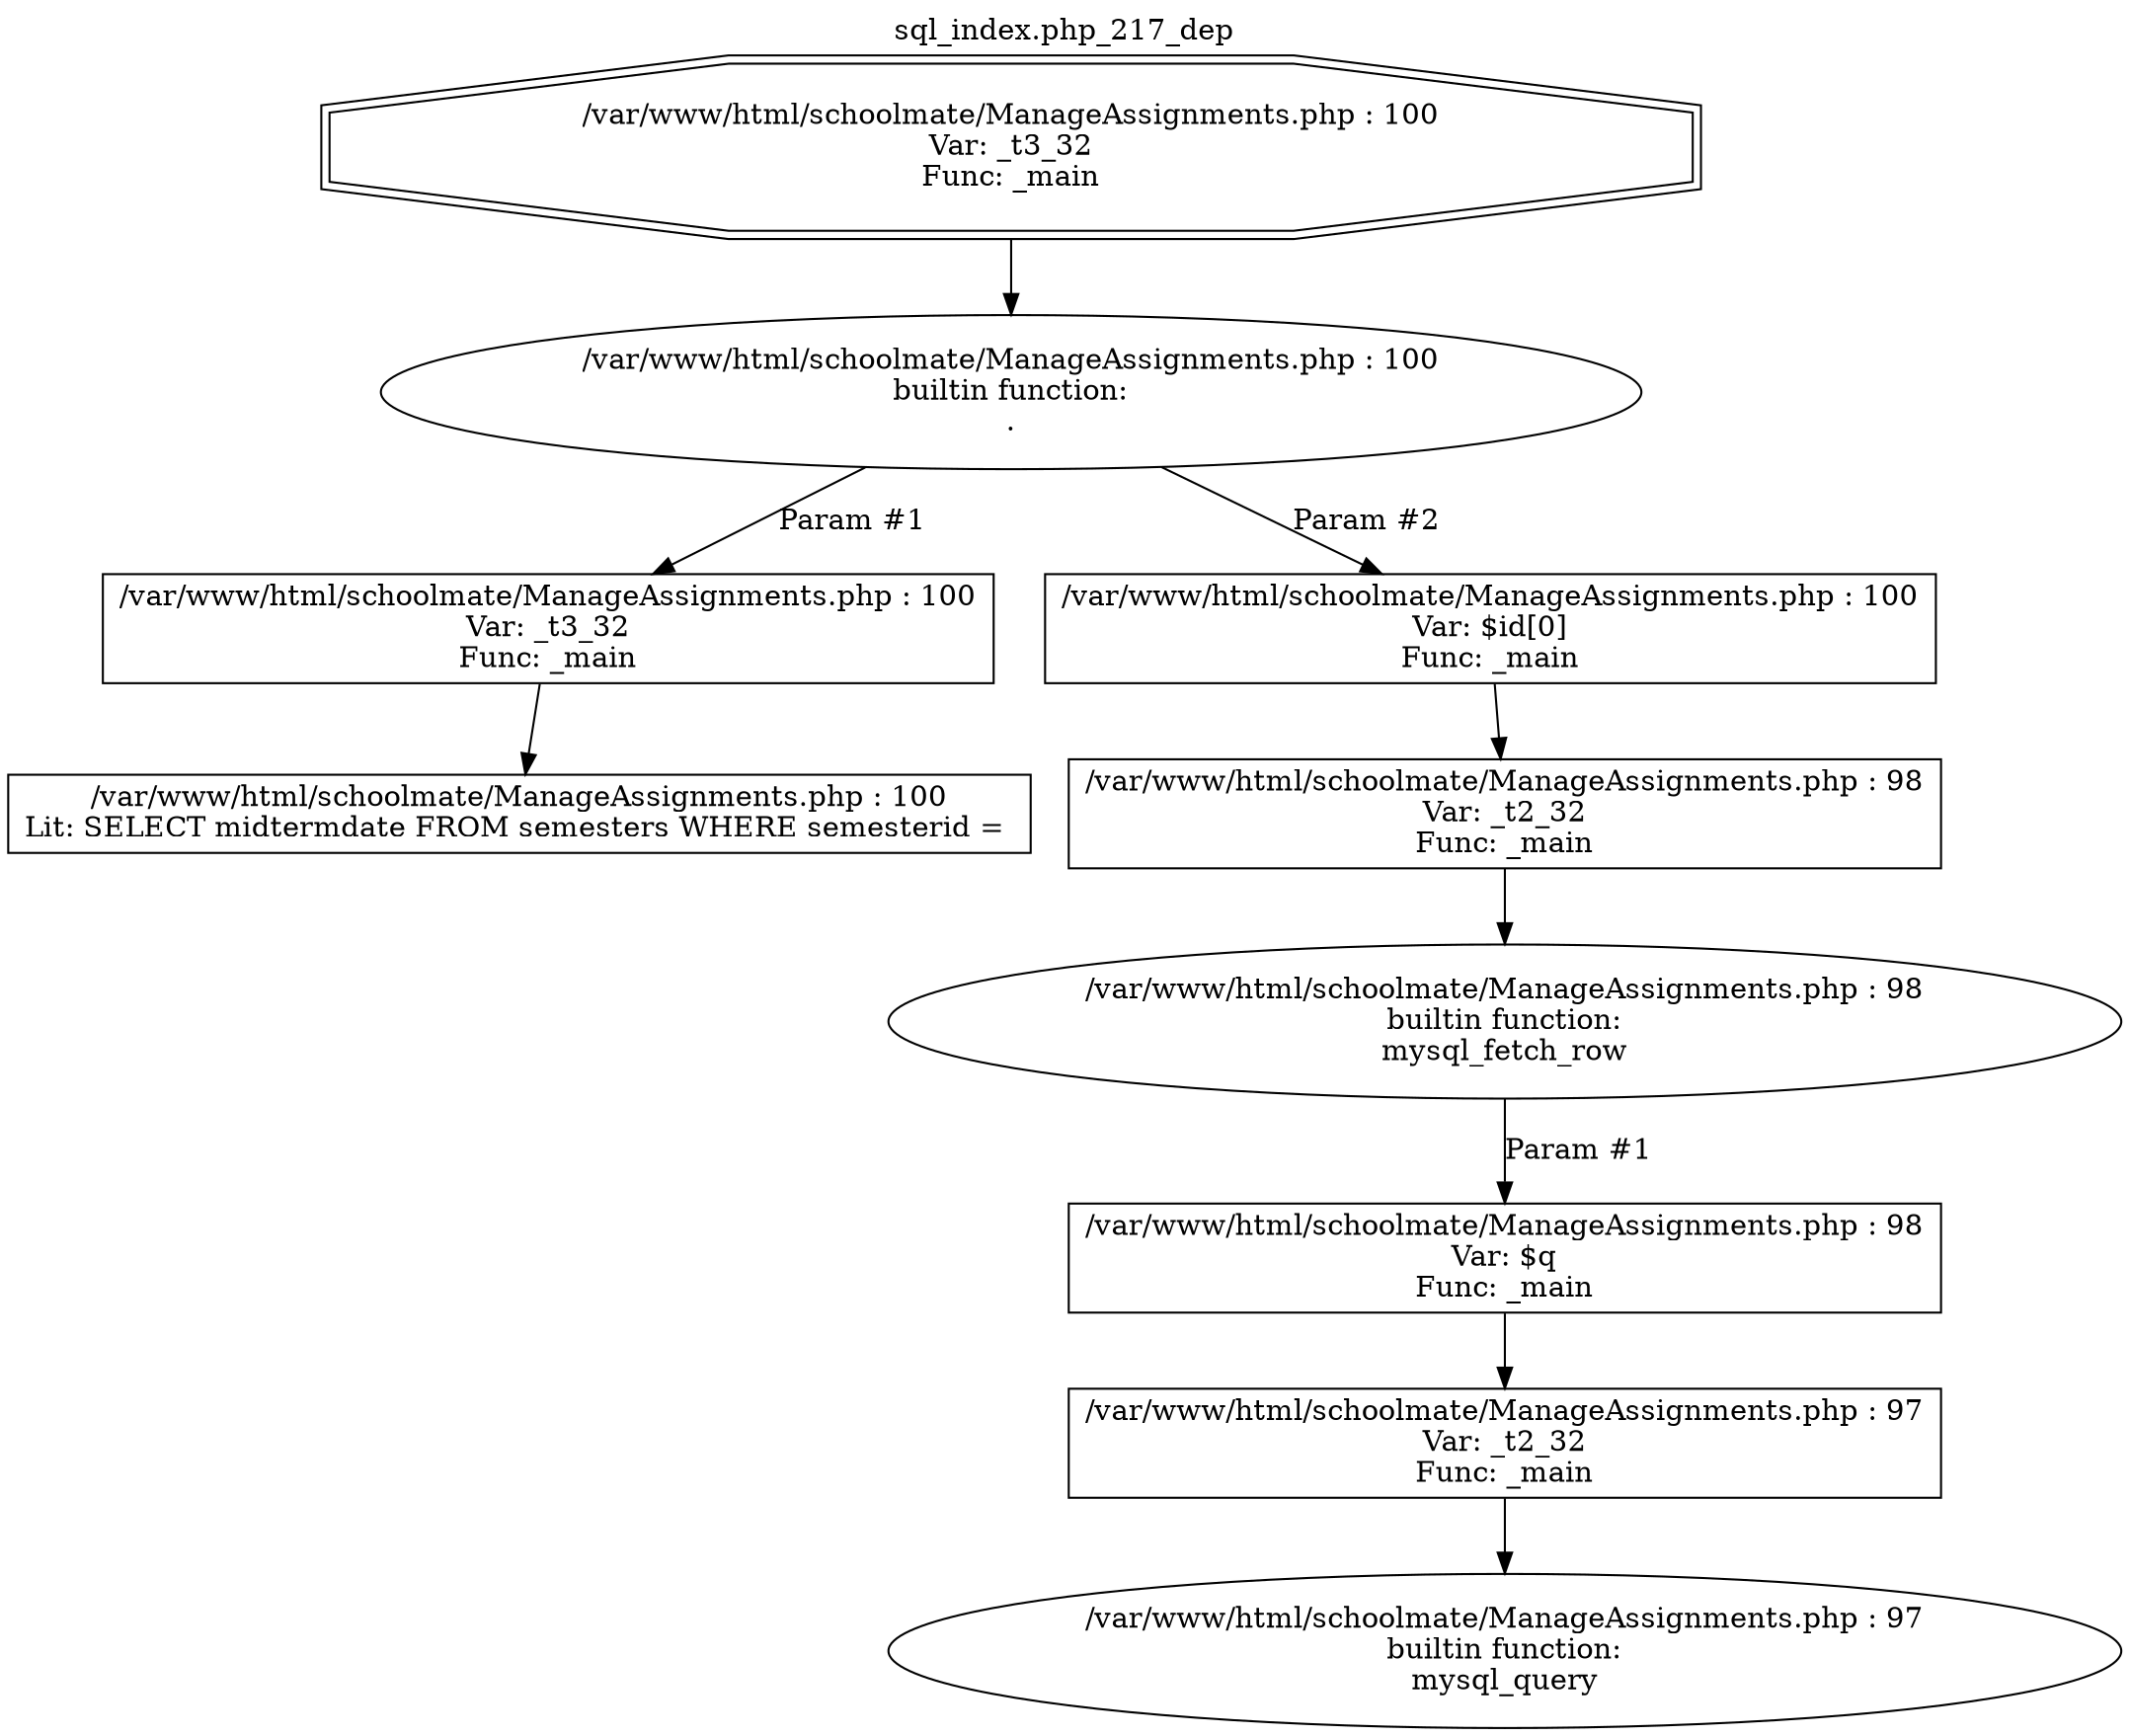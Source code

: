 digraph cfg {
  label="sql_index.php_217_dep";
  labelloc=t;
  n1 [shape=doubleoctagon, label="/var/www/html/schoolmate/ManageAssignments.php : 100\nVar: _t3_32\nFunc: _main\n"];
  n2 [shape=ellipse, label="/var/www/html/schoolmate/ManageAssignments.php : 100\nbuiltin function:\n.\n"];
  n3 [shape=box, label="/var/www/html/schoolmate/ManageAssignments.php : 100\nVar: _t3_32\nFunc: _main\n"];
  n4 [shape=box, label="/var/www/html/schoolmate/ManageAssignments.php : 100\nLit: SELECT midtermdate FROM semesters WHERE semesterid = \n"];
  n5 [shape=box, label="/var/www/html/schoolmate/ManageAssignments.php : 100\nVar: $id[0]\nFunc: _main\n"];
  n6 [shape=box, label="/var/www/html/schoolmate/ManageAssignments.php : 98\nVar: _t2_32\nFunc: _main\n"];
  n7 [shape=ellipse, label="/var/www/html/schoolmate/ManageAssignments.php : 98\nbuiltin function:\nmysql_fetch_row\n"];
  n8 [shape=box, label="/var/www/html/schoolmate/ManageAssignments.php : 98\nVar: $q\nFunc: _main\n"];
  n9 [shape=box, label="/var/www/html/schoolmate/ManageAssignments.php : 97\nVar: _t2_32\nFunc: _main\n"];
  n10 [shape=ellipse, label="/var/www/html/schoolmate/ManageAssignments.php : 97\nbuiltin function:\nmysql_query\n"];
  n1 -> n2;
  n3 -> n4;
  n2 -> n3[label="Param #1"];
  n2 -> n5[label="Param #2"];
  n6 -> n7;
  n9 -> n10;
  n8 -> n9;
  n7 -> n8[label="Param #1"];
  n5 -> n6;
}
